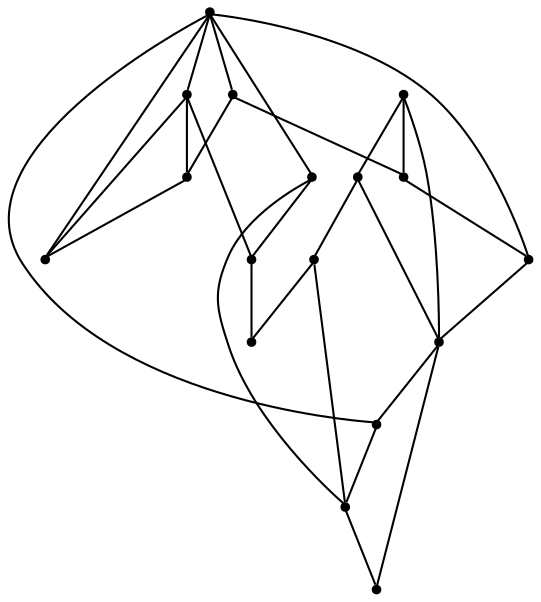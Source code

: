 graph {
  node [shape=point,comment="{\"directed\":false,\"doi\":\"10.1007/978-3-031-22203-0_15\",\"figure\":\"6 (2)\"}"]

  v0 [pos="1393.7220367241691,646.0457715225655"]
  v1 [pos="1431.1207061495522,485.5846552259975"]
  v2 [pos="1384.6216757079603,535.1367054646298"]
  v3 [pos="1393.4022187773576,394.80465351994303"]
  v4 [pos="1330.26718649764,747.3065421369404"]
  v5 [pos="1330.5838568177758,464.55647756433484"]
  v6 [pos="1245.3618963580332,831.0145810529415"]
  v7 [pos="1248.703054383343,608.5735762253203"]
  v8 [pos="1235.8843924364583,528.9493897966266"]
  v9 [pos="1270.9295591402151,370.81470673473336"]
  v10 [pos="1271.239012174942,259.3971939203125"]
  v11 [pos="1104.265460945529,365.7722070112112"]
  v12 [pos="1151.6199145762018,438.99241879103215"]
  v13 [pos="1151.6199145762016,677.6170339781606"]
  v14 [pos="1138.7679322984432,546.1976638824375"]
  v15 [pos="1088.9682814478238,756.2495075986823"]
  v16 [pos="1047.1397249035165,598.3761538336207"]

  v1 -- v2 [id="-2",pos="1431.1207061495522,485.5846552259975 1419.4761089528324,508.7546553112086 1407.4241961465489,523.1942634097816 1384.6216757079603,535.1367054646298"]
  v0 -- v4 [id="-15",pos="1393.7220367241691,646.0457715225655 1381.0283896064784,683.8637563973202 1361.5251860143544,714.172390911426 1330.26718649764,747.3065421369404"]
  v2 -- v0 [id="-27",pos="1384.6216757079603,535.1367054646298 1389.4547451892984,565.0422102483169 1392.4135142647817,598.2429059373957 1393.7220367241691,646.0457715225655"]
  v5 -- v2 [id="-28",pos="1330.5838568177758,464.55647756433484 1342.8388392359777,497.8406638226064 1358.0746241163954,519.1020809418463 1384.6216757079603,535.1367054646298"]
  v4 -- v6 [id="-30",pos="1330.26718649764,747.3065421369404 1317.068234018713,772.0224848864423 1290.80977846087,798.0596515862007 1245.3618963580332,831.0145810529415"]
  v5 -- v7 [id="-35",pos="1330.5838568177758,464.55647756433484 1308.004086606383,524.0403605260639 1282.09587605322,568.9469681521275 1248.703054383343,608.5735762253203"]
  v16 -- v15 [id="-37",pos="1047.1397249035165,598.3761538336207 1046.4375180068785,657.9682629558721 1058.7478541426865,707.5297082680751 1088.9682814478238,756.2495075986823"]
  v16 -- v12 [id="-38",pos="1047.1397249035165,598.3761538336207 1052.663523572098,545.4976275715137 1058.9686967173511,524.6946137373541 1073.3834279484536,504.05406631925507 1087.7940895208233,483.4176520976506 1110.3102395203093,462.95216144801134 1151.6199145762018,438.99241879103215"]
  v11 -- v12 [id="-40",pos="1104.265460945529,365.7722070112112 1121.4495313557925,382.7904051244543 1135.0975134462935,403.8267855914679 1151.6199145762018,438.99241879103215"]
  v11 -- v16 [id="-42",pos="1104.265460945529,365.7722070112112 1030.397403231,474.7287828388745 1030.397403231,525.5904363868494 1047.1397249035165,598.3761538336207"]
  v12 -- v14 [id="-44",pos="1151.6199145762018,438.99241879103215 1156.9009644602215,469.59484409136223 1153.8629642162864,501.7370599519701 1138.7679322984432,546.1976638824375"]
  v12 -- v8 [id="-45",pos="1151.6199145762018,438.99241879103215 1192.1732054035776,463.29381782902624 1212.6390104628126,482.3966253881854 1235.8843924364583,528.9493897966266"]
  v8 -- v13 [id="-46",pos="1235.8843924364583,528.9493897966266 1191.056465611967,583.8073992414983 1174.357892770827,613.7451588547535 1151.6199145762016,677.6170339781606"]
  v7 -- v13 [id="-47",pos="1248.703054383343,608.5735762253203 1227.0163517043086,637.5569807679516 1197.6575792531864,659.4310329891622 1151.6199145762016,677.6170339781606"]
  v7 -- v4 [id="-48",pos="1248.703054383343,608.5735762253203 1256.4126413218723,657.1930978502025 1282.408476714623,699.9035474157222 1330.26718649764,747.3065421369404"]
  v9 -- v12 [id="-49",pos="1270.9295591402151,370.81470673473336 1223.5575233120487,382.7904051244543 1178.8711443053533,404.28105568005356 1151.6199145762018,438.99241879103215"]
  v10 -- v9 [id="-51",pos="1271.239012174942,259.3971939203125 1278.3119836696885,292.1520130890717 1277.9285455109703,325.9277953796578 1270.9295591402151,370.81470673473336"]
  v9 -- v5 [id="-52",pos="1270.9295591402151,370.81470673473336 1303.5116920728615,401.4721989299005 1321.431289710637,429.7888552902998 1330.5838568177758,464.55647756433484"]
  v0 -- v1 [id="-1",pos="1393.7220367241691,646.0457715225655 1436.0037561272006,600.4181436649128 1439.4583876838924,552.6361030313124 1431.1207061495522,485.5846552259975"]
  v3 -- v1 [id="-8",pos="1393.4022187773576,394.80465351994303 1410.970522201561,417.77047369831644 1422.0472430340294,444.50354351250405 1431.1207061495522,485.5846552259975"]
  v5 -- v3 [id="-20",pos="1330.5838568177758,464.55647756433484 1350.8152431751673,431.76846564834125 1369.2724172961607,411.8280181288044 1393.4022187773576,394.80465351994303"]
  v5 -- v0 [id="-29",pos="1330.5838568177758,464.55647756433484 1327.1948167139394,557.81614281665 1347.3438242762033,605.5981834502504 1393.7220367241691,646.0457715225655"]
  v8 -- v5 [id="-36",pos="1235.8843924364583,528.9493897966266 1276.5199348821263,504.7624326108065 1304.4910808822447,484.5219150257551 1330.5838568177758,464.55647756433484"]
  v15 -- v6 [id="-39",pos="1088.9682814478238,756.2495075986823 1124.5375120960382,787.9542087134175 1173.2827398043908,810.4075125264494 1245.3618963580332,831.0145810529415"]
  v13 -- v14 [id="-41",pos="1151.6199145762016,677.6170339781606 1134.8599471177743,626.2303690939025 1130.65102975035,585.7452643149434 1138.7679322984432,546.1976638824375"]
  v15 -- v13 [id="-43",pos="1088.9682814478238,756.2495075986823 1118.0156296232703,727.9285272788732 1135.8351390915893,704.6084285732663 1151.6199145762016,677.6170339781606"]
  v11 -- v10 [id="-50",pos="1104.265460945529,365.7722070112112 1154.450521195815,306.6624578167998 1207.3048324558063,274.4993852108033 1271.239012174942,259.3971939203125"]
  v3 -- v10 [id="-53",pos="1393.4022187773576,394.80465351994303 1364.6965947586195,325.7112158833361 1326.586402733406,283.6092046356541 1271.239012174942,259.3971939203125"]
}